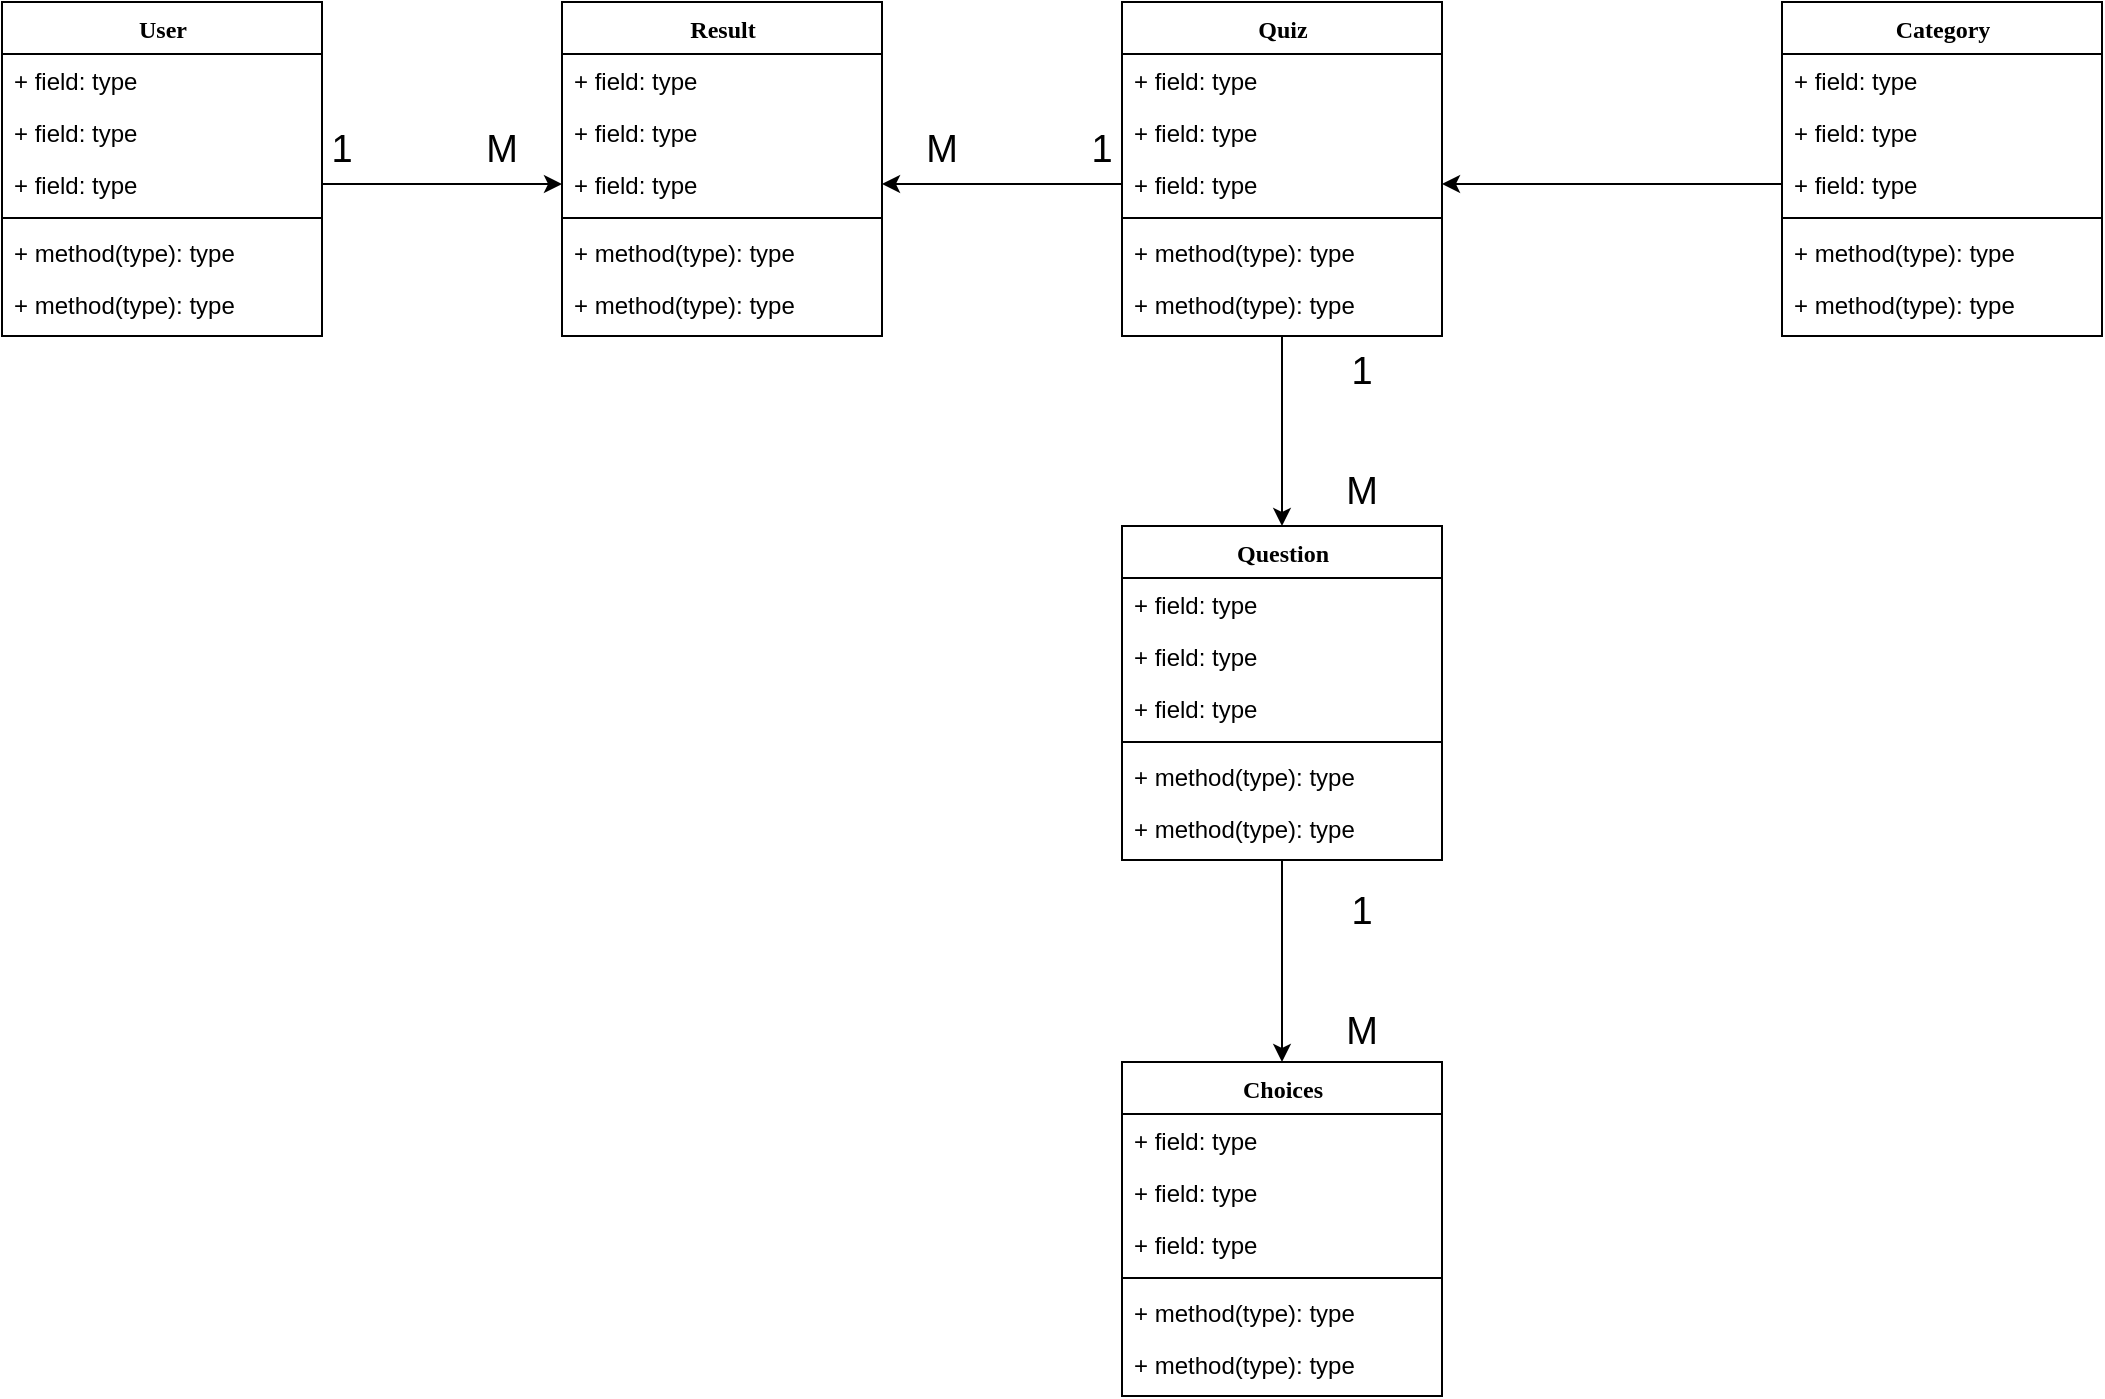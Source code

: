 <mxfile version="27.0.8">
  <diagram name="Page-1" id="9f46799a-70d6-7492-0946-bef42562c5a5">
    <mxGraphModel dx="2527" dy="775" grid="1" gridSize="10" guides="1" tooltips="1" connect="1" arrows="1" fold="1" page="1" pageScale="1" pageWidth="1100" pageHeight="850" background="none" math="0" shadow="0">
      <root>
        <mxCell id="0" />
        <mxCell id="1" parent="0" />
        <mxCell id="RlwjVb8aheZukw_wvWMj-15" style="edgeStyle=orthogonalEdgeStyle;rounded=0;orthogonalLoop=1;jettySize=auto;html=1;entryX=0.5;entryY=0;entryDx=0;entryDy=0;" edge="1" parent="1" source="78961159f06e98e8-17" target="RlwjVb8aheZukw_wvWMj-1">
          <mxGeometry relative="1" as="geometry" />
        </mxCell>
        <mxCell id="78961159f06e98e8-17" value="&lt;div&gt;Quiz&lt;/div&gt;" style="swimlane;html=1;fontStyle=1;align=center;verticalAlign=top;childLayout=stackLayout;horizontal=1;startSize=26;horizontalStack=0;resizeParent=1;resizeLast=0;collapsible=1;marginBottom=0;swimlaneFillColor=#ffffff;rounded=0;shadow=0;comic=0;labelBackgroundColor=none;strokeWidth=1;fillColor=none;fontFamily=Verdana;fontSize=12" parent="1" vertex="1">
          <mxGeometry x="250" y="80" width="160" height="167" as="geometry" />
        </mxCell>
        <mxCell id="78961159f06e98e8-21" value="+ field: type" style="text;html=1;strokeColor=none;fillColor=none;align=left;verticalAlign=top;spacingLeft=4;spacingRight=4;whiteSpace=wrap;overflow=hidden;rotatable=0;points=[[0,0.5],[1,0.5]];portConstraint=eastwest;" parent="78961159f06e98e8-17" vertex="1">
          <mxGeometry y="26" width="160" height="26" as="geometry" />
        </mxCell>
        <mxCell id="78961159f06e98e8-23" value="+ field: type" style="text;html=1;strokeColor=none;fillColor=none;align=left;verticalAlign=top;spacingLeft=4;spacingRight=4;whiteSpace=wrap;overflow=hidden;rotatable=0;points=[[0,0.5],[1,0.5]];portConstraint=eastwest;" parent="78961159f06e98e8-17" vertex="1">
          <mxGeometry y="52" width="160" height="26" as="geometry" />
        </mxCell>
        <mxCell id="78961159f06e98e8-24" value="+ field: type" style="text;html=1;strokeColor=none;fillColor=none;align=left;verticalAlign=top;spacingLeft=4;spacingRight=4;whiteSpace=wrap;overflow=hidden;rotatable=0;points=[[0,0.5],[1,0.5]];portConstraint=eastwest;" parent="78961159f06e98e8-17" vertex="1">
          <mxGeometry y="78" width="160" height="26" as="geometry" />
        </mxCell>
        <mxCell id="78961159f06e98e8-19" value="" style="line;html=1;strokeWidth=1;fillColor=none;align=left;verticalAlign=middle;spacingTop=-1;spacingLeft=3;spacingRight=3;rotatable=0;labelPosition=right;points=[];portConstraint=eastwest;" parent="78961159f06e98e8-17" vertex="1">
          <mxGeometry y="104" width="160" height="8" as="geometry" />
        </mxCell>
        <mxCell id="78961159f06e98e8-20" value="+ method(type): type" style="text;html=1;strokeColor=none;fillColor=none;align=left;verticalAlign=top;spacingLeft=4;spacingRight=4;whiteSpace=wrap;overflow=hidden;rotatable=0;points=[[0,0.5],[1,0.5]];portConstraint=eastwest;" parent="78961159f06e98e8-17" vertex="1">
          <mxGeometry y="112" width="160" height="26" as="geometry" />
        </mxCell>
        <mxCell id="78961159f06e98e8-27" value="+ method(type): type" style="text;html=1;strokeColor=none;fillColor=none;align=left;verticalAlign=top;spacingLeft=4;spacingRight=4;whiteSpace=wrap;overflow=hidden;rotatable=0;points=[[0,0.5],[1,0.5]];portConstraint=eastwest;" parent="78961159f06e98e8-17" vertex="1">
          <mxGeometry y="138" width="160" height="26" as="geometry" />
        </mxCell>
        <mxCell id="RlwjVb8aheZukw_wvWMj-25" style="edgeStyle=orthogonalEdgeStyle;rounded=0;orthogonalLoop=1;jettySize=auto;html=1;" edge="1" parent="1" source="RlwjVb8aheZukw_wvWMj-1" target="RlwjVb8aheZukw_wvWMj-18">
          <mxGeometry relative="1" as="geometry" />
        </mxCell>
        <mxCell id="RlwjVb8aheZukw_wvWMj-1" value="Question" style="swimlane;html=1;fontStyle=1;align=center;verticalAlign=top;childLayout=stackLayout;horizontal=1;startSize=26;horizontalStack=0;resizeParent=1;resizeLast=0;collapsible=1;marginBottom=0;swimlaneFillColor=#ffffff;rounded=0;shadow=0;comic=0;labelBackgroundColor=none;strokeWidth=1;fillColor=none;fontFamily=Verdana;fontSize=12" vertex="1" parent="1">
          <mxGeometry x="250" y="342" width="160" height="167" as="geometry" />
        </mxCell>
        <mxCell id="RlwjVb8aheZukw_wvWMj-2" value="+ field: type" style="text;html=1;strokeColor=none;fillColor=none;align=left;verticalAlign=top;spacingLeft=4;spacingRight=4;whiteSpace=wrap;overflow=hidden;rotatable=0;points=[[0,0.5],[1,0.5]];portConstraint=eastwest;" vertex="1" parent="RlwjVb8aheZukw_wvWMj-1">
          <mxGeometry y="26" width="160" height="26" as="geometry" />
        </mxCell>
        <mxCell id="RlwjVb8aheZukw_wvWMj-3" value="+ field: type" style="text;html=1;strokeColor=none;fillColor=none;align=left;verticalAlign=top;spacingLeft=4;spacingRight=4;whiteSpace=wrap;overflow=hidden;rotatable=0;points=[[0,0.5],[1,0.5]];portConstraint=eastwest;" vertex="1" parent="RlwjVb8aheZukw_wvWMj-1">
          <mxGeometry y="52" width="160" height="26" as="geometry" />
        </mxCell>
        <mxCell id="RlwjVb8aheZukw_wvWMj-4" value="+ field: type" style="text;html=1;strokeColor=none;fillColor=none;align=left;verticalAlign=top;spacingLeft=4;spacingRight=4;whiteSpace=wrap;overflow=hidden;rotatable=0;points=[[0,0.5],[1,0.5]];portConstraint=eastwest;" vertex="1" parent="RlwjVb8aheZukw_wvWMj-1">
          <mxGeometry y="78" width="160" height="26" as="geometry" />
        </mxCell>
        <mxCell id="RlwjVb8aheZukw_wvWMj-5" value="" style="line;html=1;strokeWidth=1;fillColor=none;align=left;verticalAlign=middle;spacingTop=-1;spacingLeft=3;spacingRight=3;rotatable=0;labelPosition=right;points=[];portConstraint=eastwest;" vertex="1" parent="RlwjVb8aheZukw_wvWMj-1">
          <mxGeometry y="104" width="160" height="8" as="geometry" />
        </mxCell>
        <mxCell id="RlwjVb8aheZukw_wvWMj-6" value="+ method(type): type" style="text;html=1;strokeColor=none;fillColor=none;align=left;verticalAlign=top;spacingLeft=4;spacingRight=4;whiteSpace=wrap;overflow=hidden;rotatable=0;points=[[0,0.5],[1,0.5]];portConstraint=eastwest;" vertex="1" parent="RlwjVb8aheZukw_wvWMj-1">
          <mxGeometry y="112" width="160" height="26" as="geometry" />
        </mxCell>
        <mxCell id="RlwjVb8aheZukw_wvWMj-7" value="+ method(type): type" style="text;html=1;strokeColor=none;fillColor=none;align=left;verticalAlign=top;spacingLeft=4;spacingRight=4;whiteSpace=wrap;overflow=hidden;rotatable=0;points=[[0,0.5],[1,0.5]];portConstraint=eastwest;" vertex="1" parent="RlwjVb8aheZukw_wvWMj-1">
          <mxGeometry y="138" width="160" height="26" as="geometry" />
        </mxCell>
        <mxCell id="RlwjVb8aheZukw_wvWMj-8" value="&lt;div&gt;User&lt;/div&gt;" style="swimlane;html=1;fontStyle=1;align=center;verticalAlign=top;childLayout=stackLayout;horizontal=1;startSize=26;horizontalStack=0;resizeParent=1;resizeLast=0;collapsible=1;marginBottom=0;swimlaneFillColor=#ffffff;rounded=0;shadow=0;comic=0;labelBackgroundColor=none;strokeWidth=1;fillColor=none;fontFamily=Verdana;fontSize=12" vertex="1" parent="1">
          <mxGeometry x="-310" y="80" width="160" height="167" as="geometry" />
        </mxCell>
        <mxCell id="RlwjVb8aheZukw_wvWMj-9" value="+ field: type" style="text;html=1;strokeColor=none;fillColor=none;align=left;verticalAlign=top;spacingLeft=4;spacingRight=4;whiteSpace=wrap;overflow=hidden;rotatable=0;points=[[0,0.5],[1,0.5]];portConstraint=eastwest;" vertex="1" parent="RlwjVb8aheZukw_wvWMj-8">
          <mxGeometry y="26" width="160" height="26" as="geometry" />
        </mxCell>
        <mxCell id="RlwjVb8aheZukw_wvWMj-10" value="+ field: type" style="text;html=1;strokeColor=none;fillColor=none;align=left;verticalAlign=top;spacingLeft=4;spacingRight=4;whiteSpace=wrap;overflow=hidden;rotatable=0;points=[[0,0.5],[1,0.5]];portConstraint=eastwest;" vertex="1" parent="RlwjVb8aheZukw_wvWMj-8">
          <mxGeometry y="52" width="160" height="26" as="geometry" />
        </mxCell>
        <mxCell id="RlwjVb8aheZukw_wvWMj-11" value="+ field: type" style="text;html=1;strokeColor=none;fillColor=none;align=left;verticalAlign=top;spacingLeft=4;spacingRight=4;whiteSpace=wrap;overflow=hidden;rotatable=0;points=[[0,0.5],[1,0.5]];portConstraint=eastwest;" vertex="1" parent="RlwjVb8aheZukw_wvWMj-8">
          <mxGeometry y="78" width="160" height="26" as="geometry" />
        </mxCell>
        <mxCell id="RlwjVb8aheZukw_wvWMj-12" value="" style="line;html=1;strokeWidth=1;fillColor=none;align=left;verticalAlign=middle;spacingTop=-1;spacingLeft=3;spacingRight=3;rotatable=0;labelPosition=right;points=[];portConstraint=eastwest;" vertex="1" parent="RlwjVb8aheZukw_wvWMj-8">
          <mxGeometry y="104" width="160" height="8" as="geometry" />
        </mxCell>
        <mxCell id="RlwjVb8aheZukw_wvWMj-13" value="+ method(type): type" style="text;html=1;strokeColor=none;fillColor=none;align=left;verticalAlign=top;spacingLeft=4;spacingRight=4;whiteSpace=wrap;overflow=hidden;rotatable=0;points=[[0,0.5],[1,0.5]];portConstraint=eastwest;" vertex="1" parent="RlwjVb8aheZukw_wvWMj-8">
          <mxGeometry y="112" width="160" height="26" as="geometry" />
        </mxCell>
        <mxCell id="RlwjVb8aheZukw_wvWMj-14" value="+ method(type): type" style="text;html=1;strokeColor=none;fillColor=none;align=left;verticalAlign=top;spacingLeft=4;spacingRight=4;whiteSpace=wrap;overflow=hidden;rotatable=0;points=[[0,0.5],[1,0.5]];portConstraint=eastwest;" vertex="1" parent="RlwjVb8aheZukw_wvWMj-8">
          <mxGeometry y="138" width="160" height="26" as="geometry" />
        </mxCell>
        <mxCell id="RlwjVb8aheZukw_wvWMj-16" value="1" style="text;html=1;align=center;verticalAlign=middle;whiteSpace=wrap;rounded=0;fontSize=19;" vertex="1" parent="1">
          <mxGeometry x="340" y="250" width="60" height="30" as="geometry" />
        </mxCell>
        <mxCell id="RlwjVb8aheZukw_wvWMj-17" value="M" style="text;html=1;align=center;verticalAlign=middle;whiteSpace=wrap;rounded=0;fontSize=19;" vertex="1" parent="1">
          <mxGeometry x="340" y="310" width="60" height="30" as="geometry" />
        </mxCell>
        <mxCell id="RlwjVb8aheZukw_wvWMj-18" value="Choices" style="swimlane;html=1;fontStyle=1;align=center;verticalAlign=top;childLayout=stackLayout;horizontal=1;startSize=26;horizontalStack=0;resizeParent=1;resizeLast=0;collapsible=1;marginBottom=0;swimlaneFillColor=#ffffff;rounded=0;shadow=0;comic=0;labelBackgroundColor=none;strokeWidth=1;fillColor=none;fontFamily=Verdana;fontSize=12" vertex="1" parent="1">
          <mxGeometry x="250" y="610" width="160" height="167" as="geometry" />
        </mxCell>
        <mxCell id="RlwjVb8aheZukw_wvWMj-19" value="+ field: type" style="text;html=1;strokeColor=none;fillColor=none;align=left;verticalAlign=top;spacingLeft=4;spacingRight=4;whiteSpace=wrap;overflow=hidden;rotatable=0;points=[[0,0.5],[1,0.5]];portConstraint=eastwest;" vertex="1" parent="RlwjVb8aheZukw_wvWMj-18">
          <mxGeometry y="26" width="160" height="26" as="geometry" />
        </mxCell>
        <mxCell id="RlwjVb8aheZukw_wvWMj-20" value="+ field: type" style="text;html=1;strokeColor=none;fillColor=none;align=left;verticalAlign=top;spacingLeft=4;spacingRight=4;whiteSpace=wrap;overflow=hidden;rotatable=0;points=[[0,0.5],[1,0.5]];portConstraint=eastwest;" vertex="1" parent="RlwjVb8aheZukw_wvWMj-18">
          <mxGeometry y="52" width="160" height="26" as="geometry" />
        </mxCell>
        <mxCell id="RlwjVb8aheZukw_wvWMj-21" value="+ field: type" style="text;html=1;strokeColor=none;fillColor=none;align=left;verticalAlign=top;spacingLeft=4;spacingRight=4;whiteSpace=wrap;overflow=hidden;rotatable=0;points=[[0,0.5],[1,0.5]];portConstraint=eastwest;" vertex="1" parent="RlwjVb8aheZukw_wvWMj-18">
          <mxGeometry y="78" width="160" height="26" as="geometry" />
        </mxCell>
        <mxCell id="RlwjVb8aheZukw_wvWMj-22" value="" style="line;html=1;strokeWidth=1;fillColor=none;align=left;verticalAlign=middle;spacingTop=-1;spacingLeft=3;spacingRight=3;rotatable=0;labelPosition=right;points=[];portConstraint=eastwest;" vertex="1" parent="RlwjVb8aheZukw_wvWMj-18">
          <mxGeometry y="104" width="160" height="8" as="geometry" />
        </mxCell>
        <mxCell id="RlwjVb8aheZukw_wvWMj-23" value="+ method(type): type" style="text;html=1;strokeColor=none;fillColor=none;align=left;verticalAlign=top;spacingLeft=4;spacingRight=4;whiteSpace=wrap;overflow=hidden;rotatable=0;points=[[0,0.5],[1,0.5]];portConstraint=eastwest;" vertex="1" parent="RlwjVb8aheZukw_wvWMj-18">
          <mxGeometry y="112" width="160" height="26" as="geometry" />
        </mxCell>
        <mxCell id="RlwjVb8aheZukw_wvWMj-24" value="+ method(type): type" style="text;html=1;strokeColor=none;fillColor=none;align=left;verticalAlign=top;spacingLeft=4;spacingRight=4;whiteSpace=wrap;overflow=hidden;rotatable=0;points=[[0,0.5],[1,0.5]];portConstraint=eastwest;" vertex="1" parent="RlwjVb8aheZukw_wvWMj-18">
          <mxGeometry y="138" width="160" height="26" as="geometry" />
        </mxCell>
        <mxCell id="RlwjVb8aheZukw_wvWMj-26" value="1" style="text;html=1;align=center;verticalAlign=middle;whiteSpace=wrap;rounded=0;fontSize=19;" vertex="1" parent="1">
          <mxGeometry x="340" y="520" width="60" height="30" as="geometry" />
        </mxCell>
        <mxCell id="RlwjVb8aheZukw_wvWMj-27" value="M" style="text;html=1;align=center;verticalAlign=middle;whiteSpace=wrap;rounded=0;fontSize=19;" vertex="1" parent="1">
          <mxGeometry x="340" y="580" width="60" height="30" as="geometry" />
        </mxCell>
        <mxCell id="RlwjVb8aheZukw_wvWMj-28" value="Result" style="swimlane;html=1;fontStyle=1;align=center;verticalAlign=top;childLayout=stackLayout;horizontal=1;startSize=26;horizontalStack=0;resizeParent=1;resizeLast=0;collapsible=1;marginBottom=0;swimlaneFillColor=#ffffff;rounded=0;shadow=0;comic=0;labelBackgroundColor=none;strokeWidth=1;fillColor=none;fontFamily=Verdana;fontSize=12" vertex="1" parent="1">
          <mxGeometry x="-30" y="80" width="160" height="167" as="geometry" />
        </mxCell>
        <mxCell id="RlwjVb8aheZukw_wvWMj-29" value="+ field: type" style="text;html=1;strokeColor=none;fillColor=none;align=left;verticalAlign=top;spacingLeft=4;spacingRight=4;whiteSpace=wrap;overflow=hidden;rotatable=0;points=[[0,0.5],[1,0.5]];portConstraint=eastwest;" vertex="1" parent="RlwjVb8aheZukw_wvWMj-28">
          <mxGeometry y="26" width="160" height="26" as="geometry" />
        </mxCell>
        <mxCell id="RlwjVb8aheZukw_wvWMj-30" value="+ field: type" style="text;html=1;strokeColor=none;fillColor=none;align=left;verticalAlign=top;spacingLeft=4;spacingRight=4;whiteSpace=wrap;overflow=hidden;rotatable=0;points=[[0,0.5],[1,0.5]];portConstraint=eastwest;" vertex="1" parent="RlwjVb8aheZukw_wvWMj-28">
          <mxGeometry y="52" width="160" height="26" as="geometry" />
        </mxCell>
        <mxCell id="RlwjVb8aheZukw_wvWMj-31" value="+ field: type" style="text;html=1;strokeColor=none;fillColor=none;align=left;verticalAlign=top;spacingLeft=4;spacingRight=4;whiteSpace=wrap;overflow=hidden;rotatable=0;points=[[0,0.5],[1,0.5]];portConstraint=eastwest;" vertex="1" parent="RlwjVb8aheZukw_wvWMj-28">
          <mxGeometry y="78" width="160" height="26" as="geometry" />
        </mxCell>
        <mxCell id="RlwjVb8aheZukw_wvWMj-32" value="" style="line;html=1;strokeWidth=1;fillColor=none;align=left;verticalAlign=middle;spacingTop=-1;spacingLeft=3;spacingRight=3;rotatable=0;labelPosition=right;points=[];portConstraint=eastwest;" vertex="1" parent="RlwjVb8aheZukw_wvWMj-28">
          <mxGeometry y="104" width="160" height="8" as="geometry" />
        </mxCell>
        <mxCell id="RlwjVb8aheZukw_wvWMj-33" value="+ method(type): type" style="text;html=1;strokeColor=none;fillColor=none;align=left;verticalAlign=top;spacingLeft=4;spacingRight=4;whiteSpace=wrap;overflow=hidden;rotatable=0;points=[[0,0.5],[1,0.5]];portConstraint=eastwest;" vertex="1" parent="RlwjVb8aheZukw_wvWMj-28">
          <mxGeometry y="112" width="160" height="26" as="geometry" />
        </mxCell>
        <mxCell id="RlwjVb8aheZukw_wvWMj-34" value="+ method(type): type" style="text;html=1;strokeColor=none;fillColor=none;align=left;verticalAlign=top;spacingLeft=4;spacingRight=4;whiteSpace=wrap;overflow=hidden;rotatable=0;points=[[0,0.5],[1,0.5]];portConstraint=eastwest;" vertex="1" parent="RlwjVb8aheZukw_wvWMj-28">
          <mxGeometry y="138" width="160" height="26" as="geometry" />
        </mxCell>
        <mxCell id="RlwjVb8aheZukw_wvWMj-35" style="edgeStyle=orthogonalEdgeStyle;rounded=0;orthogonalLoop=1;jettySize=auto;html=1;exitX=1;exitY=0.5;exitDx=0;exitDy=0;entryX=0;entryY=0.5;entryDx=0;entryDy=0;" edge="1" parent="1" source="RlwjVb8aheZukw_wvWMj-11" target="RlwjVb8aheZukw_wvWMj-31">
          <mxGeometry relative="1" as="geometry" />
        </mxCell>
        <mxCell id="RlwjVb8aheZukw_wvWMj-36" value="1" style="text;html=1;align=center;verticalAlign=middle;whiteSpace=wrap;rounded=0;fontSize=19;" vertex="1" parent="1">
          <mxGeometry x="-170" y="138.5" width="60" height="30" as="geometry" />
        </mxCell>
        <mxCell id="RlwjVb8aheZukw_wvWMj-37" value="M" style="text;html=1;align=center;verticalAlign=middle;whiteSpace=wrap;rounded=0;fontSize=19;" vertex="1" parent="1">
          <mxGeometry x="-90" y="138.5" width="60" height="30" as="geometry" />
        </mxCell>
        <mxCell id="RlwjVb8aheZukw_wvWMj-38" style="edgeStyle=orthogonalEdgeStyle;rounded=0;orthogonalLoop=1;jettySize=auto;html=1;exitX=0;exitY=0.5;exitDx=0;exitDy=0;entryX=1;entryY=0.5;entryDx=0;entryDy=0;" edge="1" parent="1" source="78961159f06e98e8-24" target="RlwjVb8aheZukw_wvWMj-31">
          <mxGeometry relative="1" as="geometry" />
        </mxCell>
        <mxCell id="RlwjVb8aheZukw_wvWMj-39" value="1" style="text;html=1;align=center;verticalAlign=middle;whiteSpace=wrap;rounded=0;fontSize=19;" vertex="1" parent="1">
          <mxGeometry x="210" y="138.5" width="60" height="30" as="geometry" />
        </mxCell>
        <mxCell id="RlwjVb8aheZukw_wvWMj-40" value="M" style="text;html=1;align=center;verticalAlign=middle;whiteSpace=wrap;rounded=0;fontSize=19;" vertex="1" parent="1">
          <mxGeometry x="130" y="138.5" width="60" height="30" as="geometry" />
        </mxCell>
        <mxCell id="RlwjVb8aheZukw_wvWMj-41" value="&lt;div&gt;Category&lt;/div&gt;" style="swimlane;html=1;fontStyle=1;align=center;verticalAlign=top;childLayout=stackLayout;horizontal=1;startSize=26;horizontalStack=0;resizeParent=1;resizeLast=0;collapsible=1;marginBottom=0;swimlaneFillColor=#ffffff;rounded=0;shadow=0;comic=0;labelBackgroundColor=none;strokeWidth=1;fillColor=none;fontFamily=Verdana;fontSize=12" vertex="1" parent="1">
          <mxGeometry x="580" y="80" width="160" height="167" as="geometry" />
        </mxCell>
        <mxCell id="RlwjVb8aheZukw_wvWMj-42" value="+ field: type" style="text;html=1;strokeColor=none;fillColor=none;align=left;verticalAlign=top;spacingLeft=4;spacingRight=4;whiteSpace=wrap;overflow=hidden;rotatable=0;points=[[0,0.5],[1,0.5]];portConstraint=eastwest;" vertex="1" parent="RlwjVb8aheZukw_wvWMj-41">
          <mxGeometry y="26" width="160" height="26" as="geometry" />
        </mxCell>
        <mxCell id="RlwjVb8aheZukw_wvWMj-43" value="+ field: type" style="text;html=1;strokeColor=none;fillColor=none;align=left;verticalAlign=top;spacingLeft=4;spacingRight=4;whiteSpace=wrap;overflow=hidden;rotatable=0;points=[[0,0.5],[1,0.5]];portConstraint=eastwest;" vertex="1" parent="RlwjVb8aheZukw_wvWMj-41">
          <mxGeometry y="52" width="160" height="26" as="geometry" />
        </mxCell>
        <mxCell id="RlwjVb8aheZukw_wvWMj-44" value="+ field: type" style="text;html=1;strokeColor=none;fillColor=none;align=left;verticalAlign=top;spacingLeft=4;spacingRight=4;whiteSpace=wrap;overflow=hidden;rotatable=0;points=[[0,0.5],[1,0.5]];portConstraint=eastwest;" vertex="1" parent="RlwjVb8aheZukw_wvWMj-41">
          <mxGeometry y="78" width="160" height="26" as="geometry" />
        </mxCell>
        <mxCell id="RlwjVb8aheZukw_wvWMj-45" value="" style="line;html=1;strokeWidth=1;fillColor=none;align=left;verticalAlign=middle;spacingTop=-1;spacingLeft=3;spacingRight=3;rotatable=0;labelPosition=right;points=[];portConstraint=eastwest;" vertex="1" parent="RlwjVb8aheZukw_wvWMj-41">
          <mxGeometry y="104" width="160" height="8" as="geometry" />
        </mxCell>
        <mxCell id="RlwjVb8aheZukw_wvWMj-46" value="+ method(type): type" style="text;html=1;strokeColor=none;fillColor=none;align=left;verticalAlign=top;spacingLeft=4;spacingRight=4;whiteSpace=wrap;overflow=hidden;rotatable=0;points=[[0,0.5],[1,0.5]];portConstraint=eastwest;" vertex="1" parent="RlwjVb8aheZukw_wvWMj-41">
          <mxGeometry y="112" width="160" height="26" as="geometry" />
        </mxCell>
        <mxCell id="RlwjVb8aheZukw_wvWMj-47" value="+ method(type): type" style="text;html=1;strokeColor=none;fillColor=none;align=left;verticalAlign=top;spacingLeft=4;spacingRight=4;whiteSpace=wrap;overflow=hidden;rotatable=0;points=[[0,0.5],[1,0.5]];portConstraint=eastwest;" vertex="1" parent="RlwjVb8aheZukw_wvWMj-41">
          <mxGeometry y="138" width="160" height="26" as="geometry" />
        </mxCell>
        <mxCell id="RlwjVb8aheZukw_wvWMj-48" style="edgeStyle=orthogonalEdgeStyle;rounded=0;orthogonalLoop=1;jettySize=auto;html=1;entryX=1;entryY=0.5;entryDx=0;entryDy=0;" edge="1" parent="1" source="RlwjVb8aheZukw_wvWMj-44" target="78961159f06e98e8-24">
          <mxGeometry relative="1" as="geometry" />
        </mxCell>
      </root>
    </mxGraphModel>
  </diagram>
</mxfile>
